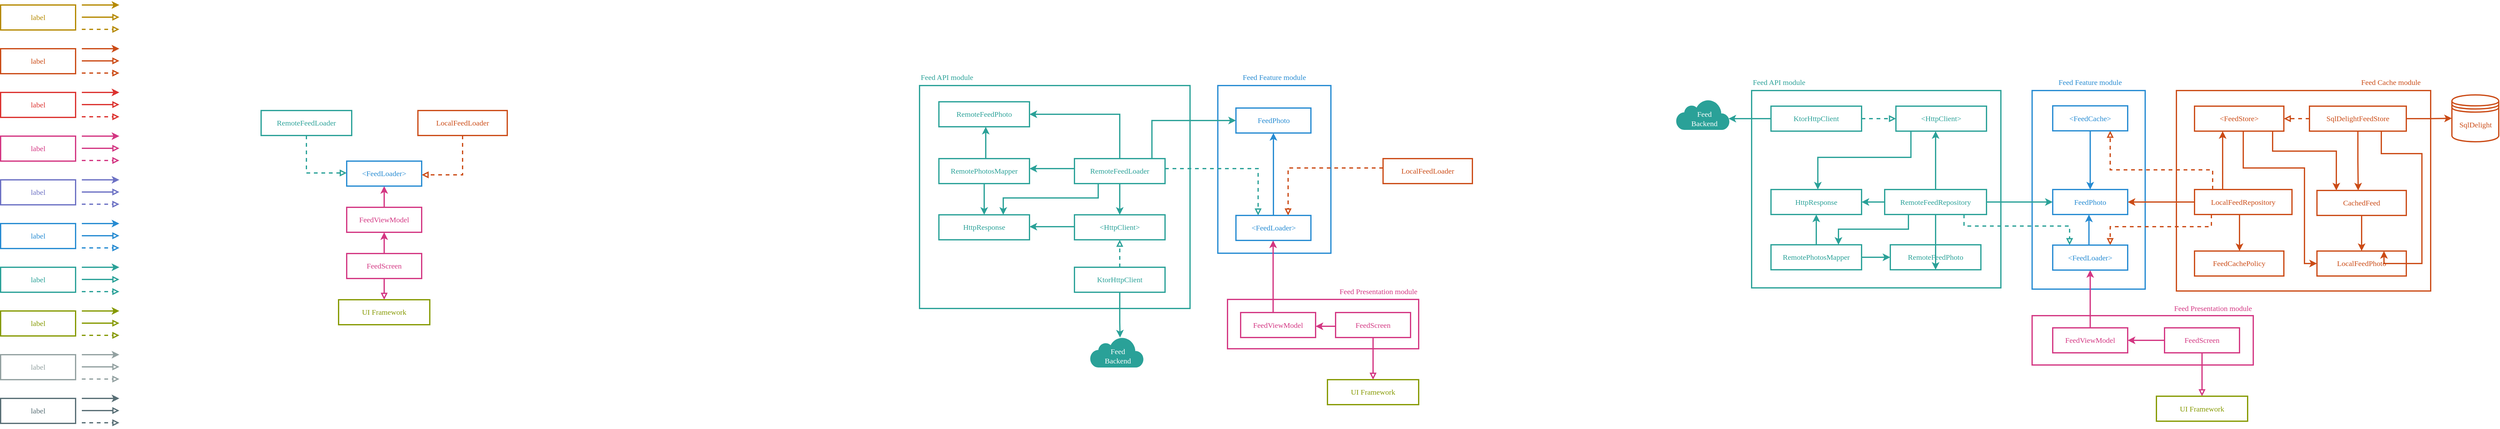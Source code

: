 <mxfile version="20.8.16" type="device"><diagram id="Rv1D7m6vkJvdvWUEDLqF" name="Page-1"><mxGraphModel dx="2074" dy="854" grid="0" gridSize="10" guides="1" tooltips="1" connect="1" arrows="1" fold="1" page="0" pageScale="1" pageWidth="850" pageHeight="1100" math="0" shadow="0"><root><mxCell id="0"/><mxCell id="1" parent="0"/><mxCell id="6rsbwmKm7KUXFHPVecbu-43" value="" style="rounded=0;whiteSpace=wrap;html=1;fillColor=none;strokeColor=#cb4b16;strokeWidth=2;" parent="1" vertex="1"><mxGeometry x="3363" y="227" width="407" height="321" as="geometry"/></mxCell><mxCell id="vLLZ5Vx6W8QOJF25Un3p-17" value="" style="rounded=0;whiteSpace=wrap;html=1;fillColor=none;strokeColor=#d33682;strokeWidth=2;" parent="1" vertex="1"><mxGeometry x="1844" y="561.5" width="306" height="79" as="geometry"/></mxCell><mxCell id="vLLZ5Vx6W8QOJF25Un3p-15" value="" style="rounded=0;whiteSpace=wrap;html=1;fillColor=none;strokeColor=#2aa198;strokeWidth=2;" parent="1" vertex="1"><mxGeometry x="1351" y="219" width="433" height="357" as="geometry"/></mxCell><mxCell id="vLLZ5Vx6W8QOJF25Un3p-16" value="" style="rounded=0;whiteSpace=wrap;html=1;fillColor=none;strokeColor=#268bd2;strokeWidth=2;" parent="1" vertex="1"><mxGeometry x="1828.5" y="219" width="181" height="268.5" as="geometry"/></mxCell><mxCell id="4f108zA_HD8POQkP6oOT-2" value="&lt;font color=&quot;#dc322f&quot; data-font-src=&quot;https://fonts.googleapis.com/css?family=Fira+Code&quot; face=&quot;Fira Code&quot;&gt;label&lt;/font&gt;" style="rounded=0;whiteSpace=wrap;html=1;fillColor=none;strokeColor=#dc322f;strokeWidth=2;" parent="1" vertex="1"><mxGeometry x="-120" y="230" width="120" height="40" as="geometry"/></mxCell><mxCell id="4f108zA_HD8POQkP6oOT-5" style="edgeStyle=orthogonalEdgeStyle;rounded=0;orthogonalLoop=1;jettySize=auto;html=1;exitX=0.5;exitY=1;exitDx=0;exitDy=0;fontColor=#FF3333;strokeWidth=2;strokeColor=#dc322f;" parent="1" edge="1"><mxGeometry relative="1" as="geometry"><mxPoint x="10" y="230" as="sourcePoint"/><mxPoint x="70" y="230" as="targetPoint"/></mxGeometry></mxCell><mxCell id="4f108zA_HD8POQkP6oOT-6" style="edgeStyle=orthogonalEdgeStyle;rounded=0;orthogonalLoop=1;jettySize=auto;html=1;exitX=0.5;exitY=1;exitDx=0;exitDy=0;fontColor=#FF3333;strokeWidth=2;strokeColor=#dc322f;endArrow=block;endFill=0;" parent="1" edge="1"><mxGeometry relative="1" as="geometry"><mxPoint x="10" y="249.5" as="sourcePoint"/><mxPoint x="70" y="249.5" as="targetPoint"/></mxGeometry></mxCell><mxCell id="4f108zA_HD8POQkP6oOT-7" style="edgeStyle=orthogonalEdgeStyle;rounded=0;orthogonalLoop=1;jettySize=auto;html=1;exitX=0.5;exitY=1;exitDx=0;exitDy=0;fontColor=#FF3333;strokeWidth=2;strokeColor=#dc322f;endArrow=block;endFill=0;dashed=1;" parent="1" edge="1"><mxGeometry relative="1" as="geometry"><mxPoint x="10" y="269" as="sourcePoint"/><mxPoint x="70" y="269" as="targetPoint"/></mxGeometry></mxCell><mxCell id="4f108zA_HD8POQkP6oOT-8" value="&lt;font color=&quot;#b58900&quot; data-font-src=&quot;https://fonts.googleapis.com/css?family=Fira+Code&quot; face=&quot;Fira Code&quot;&gt;label&lt;/font&gt;" style="rounded=0;whiteSpace=wrap;html=1;fillColor=none;strokeColor=#b58900;strokeWidth=2;" parent="1" vertex="1"><mxGeometry x="-120" y="90" width="120" height="40" as="geometry"/></mxCell><mxCell id="4f108zA_HD8POQkP6oOT-9" style="edgeStyle=orthogonalEdgeStyle;rounded=0;orthogonalLoop=1;jettySize=auto;html=1;exitX=0.5;exitY=1;exitDx=0;exitDy=0;fontColor=#FF3333;strokeWidth=2;strokeColor=#b58900;" parent="1" edge="1"><mxGeometry relative="1" as="geometry"><mxPoint x="10" y="90" as="sourcePoint"/><mxPoint x="70" y="90" as="targetPoint"/></mxGeometry></mxCell><mxCell id="4f108zA_HD8POQkP6oOT-10" style="edgeStyle=orthogonalEdgeStyle;rounded=0;orthogonalLoop=1;jettySize=auto;html=1;exitX=0.5;exitY=1;exitDx=0;exitDy=0;fontColor=#FF3333;strokeWidth=2;strokeColor=#b58900;endArrow=block;endFill=0;" parent="1" edge="1"><mxGeometry relative="1" as="geometry"><mxPoint x="10" y="109.5" as="sourcePoint"/><mxPoint x="70" y="109.5" as="targetPoint"/></mxGeometry></mxCell><mxCell id="4f108zA_HD8POQkP6oOT-11" style="edgeStyle=orthogonalEdgeStyle;rounded=0;orthogonalLoop=1;jettySize=auto;html=1;exitX=0.5;exitY=1;exitDx=0;exitDy=0;fontColor=#FF3333;strokeWidth=2;strokeColor=#b58900;endArrow=block;endFill=0;dashed=1;" parent="1" edge="1"><mxGeometry relative="1" as="geometry"><mxPoint x="10" y="129" as="sourcePoint"/><mxPoint x="70" y="129" as="targetPoint"/></mxGeometry></mxCell><mxCell id="4f108zA_HD8POQkP6oOT-12" value="&lt;font color=&quot;#859900&quot; data-font-src=&quot;https://fonts.googleapis.com/css?family=Fira+Code&quot; face=&quot;Fira Code&quot;&gt;label&lt;/font&gt;" style="rounded=0;whiteSpace=wrap;html=1;fillColor=none;strokeColor=#859900;strokeWidth=2;" parent="1" vertex="1"><mxGeometry x="-120" y="580" width="120" height="40" as="geometry"/></mxCell><mxCell id="4f108zA_HD8POQkP6oOT-13" style="edgeStyle=orthogonalEdgeStyle;rounded=0;orthogonalLoop=1;jettySize=auto;html=1;exitX=0.5;exitY=1;exitDx=0;exitDy=0;fontColor=#FF3333;strokeWidth=2;strokeColor=#859900;" parent="1" edge="1"><mxGeometry relative="1" as="geometry"><mxPoint x="10" y="580" as="sourcePoint"/><mxPoint x="70" y="580" as="targetPoint"/></mxGeometry></mxCell><mxCell id="4f108zA_HD8POQkP6oOT-14" style="edgeStyle=orthogonalEdgeStyle;rounded=0;orthogonalLoop=1;jettySize=auto;html=1;exitX=0.5;exitY=1;exitDx=0;exitDy=0;fontColor=#FF3333;strokeWidth=2;strokeColor=#859900;endArrow=block;endFill=0;" parent="1" edge="1"><mxGeometry relative="1" as="geometry"><mxPoint x="10" y="599.5" as="sourcePoint"/><mxPoint x="70" y="599.5" as="targetPoint"/></mxGeometry></mxCell><mxCell id="4f108zA_HD8POQkP6oOT-15" style="edgeStyle=orthogonalEdgeStyle;rounded=0;orthogonalLoop=1;jettySize=auto;html=1;exitX=0.5;exitY=1;exitDx=0;exitDy=0;fontColor=#FF3333;strokeWidth=2;strokeColor=#859900;endArrow=block;endFill=0;dashed=1;" parent="1" edge="1"><mxGeometry relative="1" as="geometry"><mxPoint x="10" y="619" as="sourcePoint"/><mxPoint x="70" y="619" as="targetPoint"/></mxGeometry></mxCell><mxCell id="4f108zA_HD8POQkP6oOT-16" value="&lt;font color=&quot;#268bd2&quot; data-font-src=&quot;https://fonts.googleapis.com/css?family=Fira+Code&quot; face=&quot;Fira Code&quot;&gt;label&lt;/font&gt;" style="rounded=0;whiteSpace=wrap;html=1;fillColor=none;strokeColor=#268bd2;strokeWidth=2;" parent="1" vertex="1"><mxGeometry x="-120" y="440" width="120" height="40" as="geometry"/></mxCell><mxCell id="4f108zA_HD8POQkP6oOT-17" style="edgeStyle=orthogonalEdgeStyle;rounded=0;orthogonalLoop=1;jettySize=auto;html=1;exitX=0.5;exitY=1;exitDx=0;exitDy=0;fontColor=#FF3333;strokeWidth=2;strokeColor=#268bd2;" parent="1" edge="1"><mxGeometry relative="1" as="geometry"><mxPoint x="10" y="440" as="sourcePoint"/><mxPoint x="70" y="440" as="targetPoint"/></mxGeometry></mxCell><mxCell id="4f108zA_HD8POQkP6oOT-18" style="edgeStyle=orthogonalEdgeStyle;rounded=0;orthogonalLoop=1;jettySize=auto;html=1;exitX=0.5;exitY=1;exitDx=0;exitDy=0;fontColor=#FF3333;strokeWidth=2;strokeColor=#268bd2;endArrow=block;endFill=0;" parent="1" edge="1"><mxGeometry relative="1" as="geometry"><mxPoint x="10" y="459.5" as="sourcePoint"/><mxPoint x="70" y="459.5" as="targetPoint"/></mxGeometry></mxCell><mxCell id="4f108zA_HD8POQkP6oOT-19" style="edgeStyle=orthogonalEdgeStyle;rounded=0;orthogonalLoop=1;jettySize=auto;html=1;exitX=0.5;exitY=1;exitDx=0;exitDy=0;fontColor=#FF3333;strokeWidth=2;strokeColor=#268bd2;endArrow=block;endFill=0;dashed=1;" parent="1" edge="1"><mxGeometry relative="1" as="geometry"><mxPoint x="10" y="479" as="sourcePoint"/><mxPoint x="70" y="479" as="targetPoint"/></mxGeometry></mxCell><mxCell id="4f108zA_HD8POQkP6oOT-20" value="&lt;font color=&quot;#6c71c4&quot; data-font-src=&quot;https://fonts.googleapis.com/css?family=Fira+Code&quot; face=&quot;Fira Code&quot;&gt;label&lt;/font&gt;" style="rounded=0;whiteSpace=wrap;html=1;fillColor=none;strokeColor=#6c71c4;strokeWidth=2;" parent="1" vertex="1"><mxGeometry x="-120" y="370" width="120" height="40" as="geometry"/></mxCell><mxCell id="4f108zA_HD8POQkP6oOT-21" style="edgeStyle=orthogonalEdgeStyle;rounded=0;orthogonalLoop=1;jettySize=auto;html=1;exitX=0.5;exitY=1;exitDx=0;exitDy=0;fontColor=#FF3333;strokeWidth=2;strokeColor=#6c71c4;" parent="1" edge="1"><mxGeometry relative="1" as="geometry"><mxPoint x="10" y="370" as="sourcePoint"/><mxPoint x="70" y="370" as="targetPoint"/></mxGeometry></mxCell><mxCell id="4f108zA_HD8POQkP6oOT-22" style="edgeStyle=orthogonalEdgeStyle;rounded=0;orthogonalLoop=1;jettySize=auto;html=1;exitX=0.5;exitY=1;exitDx=0;exitDy=0;fontColor=#FF3333;strokeWidth=2;strokeColor=#6c71c4;endArrow=block;endFill=0;" parent="1" edge="1"><mxGeometry relative="1" as="geometry"><mxPoint x="10" y="389.5" as="sourcePoint"/><mxPoint x="70" y="389.5" as="targetPoint"/></mxGeometry></mxCell><mxCell id="4f108zA_HD8POQkP6oOT-23" style="edgeStyle=orthogonalEdgeStyle;rounded=0;orthogonalLoop=1;jettySize=auto;html=1;exitX=0.5;exitY=1;exitDx=0;exitDy=0;fontColor=#FF3333;strokeWidth=2;strokeColor=#6c71c4;endArrow=block;endFill=0;dashed=1;" parent="1" edge="1"><mxGeometry relative="1" as="geometry"><mxPoint x="10" y="409" as="sourcePoint"/><mxPoint x="70" y="409" as="targetPoint"/></mxGeometry></mxCell><mxCell id="4f108zA_HD8POQkP6oOT-24" value="&lt;font color=&quot;#d33682&quot; data-font-src=&quot;https://fonts.googleapis.com/css?family=Fira+Code&quot; face=&quot;Fira Code&quot;&gt;label&lt;/font&gt;" style="rounded=0;whiteSpace=wrap;html=1;fillColor=none;strokeColor=#d33682;strokeWidth=2;" parent="1" vertex="1"><mxGeometry x="-120" y="300" width="120" height="40" as="geometry"/></mxCell><mxCell id="4f108zA_HD8POQkP6oOT-25" style="edgeStyle=orthogonalEdgeStyle;rounded=0;orthogonalLoop=1;jettySize=auto;html=1;exitX=0.5;exitY=1;exitDx=0;exitDy=0;fontColor=#FF3333;strokeWidth=2;strokeColor=#d33682;" parent="1" edge="1"><mxGeometry relative="1" as="geometry"><mxPoint x="10" y="300" as="sourcePoint"/><mxPoint x="70" y="300" as="targetPoint"/></mxGeometry></mxCell><mxCell id="4f108zA_HD8POQkP6oOT-26" style="edgeStyle=orthogonalEdgeStyle;rounded=0;orthogonalLoop=1;jettySize=auto;html=1;exitX=0.5;exitY=1;exitDx=0;exitDy=0;fontColor=#FF3333;strokeWidth=2;strokeColor=#d33682;endArrow=block;endFill=0;" parent="1" edge="1"><mxGeometry relative="1" as="geometry"><mxPoint x="10" y="319.5" as="sourcePoint"/><mxPoint x="70" y="319.5" as="targetPoint"/></mxGeometry></mxCell><mxCell id="4f108zA_HD8POQkP6oOT-27" style="edgeStyle=orthogonalEdgeStyle;rounded=0;orthogonalLoop=1;jettySize=auto;html=1;exitX=0.5;exitY=1;exitDx=0;exitDy=0;fontColor=#FF3333;strokeWidth=2;strokeColor=#d33682;endArrow=block;endFill=0;dashed=1;" parent="1" edge="1"><mxGeometry relative="1" as="geometry"><mxPoint x="10" y="339" as="sourcePoint"/><mxPoint x="70" y="339" as="targetPoint"/></mxGeometry></mxCell><mxCell id="4f108zA_HD8POQkP6oOT-62" value="&lt;font color=&quot;#cb4b16&quot; data-font-src=&quot;https://fonts.googleapis.com/css?family=Fira+Code&quot; face=&quot;Fira Code&quot;&gt;label&lt;/font&gt;" style="rounded=0;whiteSpace=wrap;html=1;fillColor=none;strokeColor=#cb4b16;strokeWidth=2;" parent="1" vertex="1"><mxGeometry x="-120" y="160" width="120" height="40" as="geometry"/></mxCell><mxCell id="4f108zA_HD8POQkP6oOT-63" style="edgeStyle=orthogonalEdgeStyle;rounded=0;orthogonalLoop=1;jettySize=auto;html=1;exitX=0.5;exitY=1;exitDx=0;exitDy=0;fontColor=#FF3333;strokeWidth=2;strokeColor=#cb4b16;" parent="1" edge="1"><mxGeometry relative="1" as="geometry"><mxPoint x="10" y="160" as="sourcePoint"/><mxPoint x="70" y="160" as="targetPoint"/></mxGeometry></mxCell><mxCell id="4f108zA_HD8POQkP6oOT-64" style="edgeStyle=orthogonalEdgeStyle;rounded=0;orthogonalLoop=1;jettySize=auto;html=1;exitX=0.5;exitY=1;exitDx=0;exitDy=0;fontColor=#FF3333;strokeWidth=2;strokeColor=#cb4b16;endArrow=block;endFill=0;" parent="1" edge="1"><mxGeometry relative="1" as="geometry"><mxPoint x="10" y="179.5" as="sourcePoint"/><mxPoint x="70" y="179.5" as="targetPoint"/></mxGeometry></mxCell><mxCell id="4f108zA_HD8POQkP6oOT-65" style="edgeStyle=orthogonalEdgeStyle;rounded=0;orthogonalLoop=1;jettySize=auto;html=1;exitX=0.5;exitY=1;exitDx=0;exitDy=0;fontColor=#FF3333;strokeWidth=2;strokeColor=#cb4b16;endArrow=block;endFill=0;dashed=1;" parent="1" edge="1"><mxGeometry relative="1" as="geometry"><mxPoint x="10" y="199" as="sourcePoint"/><mxPoint x="70" y="199" as="targetPoint"/></mxGeometry></mxCell><mxCell id="4f108zA_HD8POQkP6oOT-66" value="&lt;font color=&quot;#2aa198&quot; data-font-src=&quot;https://fonts.googleapis.com/css?family=Fira+Code&quot; face=&quot;Fira Code&quot;&gt;label&lt;/font&gt;" style="rounded=0;whiteSpace=wrap;html=1;fillColor=none;strokeColor=#2aa198;strokeWidth=2;" parent="1" vertex="1"><mxGeometry x="-120" y="510" width="120" height="40" as="geometry"/></mxCell><mxCell id="4f108zA_HD8POQkP6oOT-67" style="edgeStyle=orthogonalEdgeStyle;rounded=0;orthogonalLoop=1;jettySize=auto;html=1;exitX=0.5;exitY=1;exitDx=0;exitDy=0;fontColor=#FF3333;strokeWidth=2;strokeColor=#2aa198;" parent="1" edge="1"><mxGeometry relative="1" as="geometry"><mxPoint x="10" y="510" as="sourcePoint"/><mxPoint x="70" y="510" as="targetPoint"/></mxGeometry></mxCell><mxCell id="4f108zA_HD8POQkP6oOT-68" style="edgeStyle=orthogonalEdgeStyle;rounded=0;orthogonalLoop=1;jettySize=auto;html=1;exitX=0.5;exitY=1;exitDx=0;exitDy=0;fontColor=#FF3333;strokeWidth=2;strokeColor=#2aa198;endArrow=block;endFill=0;" parent="1" edge="1"><mxGeometry relative="1" as="geometry"><mxPoint x="10" y="529.5" as="sourcePoint"/><mxPoint x="70" y="529.5" as="targetPoint"/></mxGeometry></mxCell><mxCell id="4f108zA_HD8POQkP6oOT-69" style="edgeStyle=orthogonalEdgeStyle;rounded=0;orthogonalLoop=1;jettySize=auto;html=1;exitX=0.5;exitY=1;exitDx=0;exitDy=0;fontColor=#FF3333;strokeWidth=2;strokeColor=#2aa198;endArrow=block;endFill=0;dashed=1;" parent="1" edge="1"><mxGeometry relative="1" as="geometry"><mxPoint x="10" y="549" as="sourcePoint"/><mxPoint x="70" y="549" as="targetPoint"/></mxGeometry></mxCell><mxCell id="c-4KLB5aIKHSIyBT_2X--14" value="&lt;font data-font-src=&quot;https://fonts.googleapis.com/css?family=Fira+Code&quot; face=&quot;Fira Code&quot;&gt;label&lt;/font&gt;" style="rounded=0;whiteSpace=wrap;html=1;fillColor=none;strokeColor=#586E75;strokeWidth=2;fontColor=#586e75;" parent="1" vertex="1"><mxGeometry x="-120" y="720" width="120" height="40" as="geometry"/></mxCell><mxCell id="c-4KLB5aIKHSIyBT_2X--15" style="edgeStyle=orthogonalEdgeStyle;rounded=0;orthogonalLoop=1;jettySize=auto;html=1;exitX=0.5;exitY=1;exitDx=0;exitDy=0;fontColor=#586e75;strokeWidth=2;strokeColor=#586E75;" parent="1" edge="1"><mxGeometry relative="1" as="geometry"><mxPoint x="10" y="720" as="sourcePoint"/><mxPoint x="70" y="720" as="targetPoint"/></mxGeometry></mxCell><mxCell id="c-4KLB5aIKHSIyBT_2X--16" style="edgeStyle=orthogonalEdgeStyle;rounded=0;orthogonalLoop=1;jettySize=auto;html=1;exitX=0.5;exitY=1;exitDx=0;exitDy=0;fontColor=#586e75;strokeWidth=2;strokeColor=#586E75;endArrow=block;endFill=0;" parent="1" edge="1"><mxGeometry relative="1" as="geometry"><mxPoint x="10" y="739.5" as="sourcePoint"/><mxPoint x="70" y="739.5" as="targetPoint"/></mxGeometry></mxCell><mxCell id="c-4KLB5aIKHSIyBT_2X--17" style="edgeStyle=orthogonalEdgeStyle;rounded=0;orthogonalLoop=1;jettySize=auto;html=1;exitX=0.5;exitY=1;exitDx=0;exitDy=0;fontColor=#586e75;strokeWidth=2;strokeColor=#586E75;endArrow=block;endFill=0;dashed=1;" parent="1" edge="1"><mxGeometry relative="1" as="geometry"><mxPoint x="10" y="759" as="sourcePoint"/><mxPoint x="70" y="759" as="targetPoint"/></mxGeometry></mxCell><mxCell id="c-4KLB5aIKHSIyBT_2X--18" value="&lt;font data-font-src=&quot;https://fonts.googleapis.com/css?family=Fira+Code&quot; face=&quot;Fira Code&quot;&gt;label&lt;/font&gt;" style="rounded=0;whiteSpace=wrap;html=1;fillColor=none;strokeColor=#93a1a1;strokeWidth=2;fontColor=#93A1A1;" parent="1" vertex="1"><mxGeometry x="-120" y="650" width="120" height="40" as="geometry"/></mxCell><mxCell id="c-4KLB5aIKHSIyBT_2X--19" style="edgeStyle=orthogonalEdgeStyle;rounded=0;orthogonalLoop=1;jettySize=auto;html=1;exitX=0.5;exitY=1;exitDx=0;exitDy=0;fontColor=#93A1A1;strokeWidth=2;strokeColor=#93a1a1;" parent="1" edge="1"><mxGeometry relative="1" as="geometry"><mxPoint x="10" y="650" as="sourcePoint"/><mxPoint x="70" y="650" as="targetPoint"/></mxGeometry></mxCell><mxCell id="c-4KLB5aIKHSIyBT_2X--20" style="edgeStyle=orthogonalEdgeStyle;rounded=0;orthogonalLoop=1;jettySize=auto;html=1;exitX=0.5;exitY=1;exitDx=0;exitDy=0;fontColor=#93A1A1;strokeWidth=2;strokeColor=#93a1a1;endArrow=block;endFill=0;" parent="1" edge="1"><mxGeometry relative="1" as="geometry"><mxPoint x="10" y="669.5" as="sourcePoint"/><mxPoint x="70" y="669.5" as="targetPoint"/></mxGeometry></mxCell><mxCell id="c-4KLB5aIKHSIyBT_2X--21" style="edgeStyle=orthogonalEdgeStyle;rounded=0;orthogonalLoop=1;jettySize=auto;html=1;exitX=0.5;exitY=1;exitDx=0;exitDy=0;fontColor=#93A1A1;strokeWidth=2;strokeColor=#93a1a1;endArrow=block;endFill=0;dashed=1;" parent="1" edge="1"><mxGeometry relative="1" as="geometry"><mxPoint x="10" y="689" as="sourcePoint"/><mxPoint x="70" y="689" as="targetPoint"/></mxGeometry></mxCell><mxCell id="LxrK9S753LTYcnnckdN5-8" style="edgeStyle=orthogonalEdgeStyle;rounded=0;orthogonalLoop=1;jettySize=auto;html=1;endArrow=block;strokeColor=#2aa198;fontColor=#FF3333;strokeWidth=2;endFill=0;dashed=1;" parent="1" source="LxrK9S753LTYcnnckdN5-2" target="LxrK9S753LTYcnnckdN5-16" edge="1"><mxGeometry relative="1" as="geometry"><mxPoint x="434" y="359" as="targetPoint"/><Array as="points"><mxPoint x="370" y="359"/></Array></mxGeometry></mxCell><mxCell id="LxrK9S753LTYcnnckdN5-2" value="&lt;font color=&quot;#2aa198&quot; data-font-src=&quot;https://fonts.googleapis.com/css?family=Fira+Code&quot; face=&quot;Fira Code&quot;&gt;RemoteFeedLoader&lt;/font&gt;" style="rounded=0;whiteSpace=wrap;html=1;fillColor=none;strokeColor=#2aa198;strokeWidth=2;" parent="1" vertex="1"><mxGeometry x="297" y="259" width="145" height="40" as="geometry"/></mxCell><mxCell id="LxrK9S753LTYcnnckdN5-7" style="edgeStyle=orthogonalEdgeStyle;rounded=0;orthogonalLoop=1;jettySize=auto;html=1;endArrow=block;strokeColor=#cb4b16;fontColor=#FF3333;strokeWidth=2;endFill=0;dashed=1;" parent="1" source="LxrK9S753LTYcnnckdN5-3" target="LxrK9S753LTYcnnckdN5-16" edge="1"><mxGeometry relative="1" as="geometry"><mxPoint x="554" y="362" as="targetPoint"/><Array as="points"><mxPoint x="620" y="362"/></Array></mxGeometry></mxCell><mxCell id="LxrK9S753LTYcnnckdN5-3" value="&lt;font color=&quot;#cb4b16&quot; data-font-src=&quot;https://fonts.googleapis.com/css?family=Fira+Code&quot; face=&quot;Fira Code&quot;&gt;LocalFeedLoader&lt;/font&gt;" style="rounded=0;whiteSpace=wrap;html=1;fillColor=none;strokeColor=#cb4b16;strokeWidth=2;" parent="1" vertex="1"><mxGeometry x="548" y="259" width="143" height="40" as="geometry"/></mxCell><mxCell id="LxrK9S753LTYcnnckdN5-13" style="edgeStyle=orthogonalEdgeStyle;rounded=0;orthogonalLoop=1;jettySize=auto;html=1;strokeColor=#d33682;fontColor=#FF3333;strokeWidth=2;" parent="1" source="LxrK9S753LTYcnnckdN5-4" target="LxrK9S753LTYcnnckdN5-16" edge="1"><mxGeometry relative="1" as="geometry"><mxPoint x="494.0" y="382" as="targetPoint"/></mxGeometry></mxCell><mxCell id="LxrK9S753LTYcnnckdN5-4" value="&lt;font color=&quot;#d33682&quot; data-font-src=&quot;https://fonts.googleapis.com/css?family=Fira+Code&quot; face=&quot;Fira Code&quot;&gt;FeedViewModel&lt;/font&gt;" style="rounded=0;whiteSpace=wrap;html=1;fillColor=none;strokeColor=#d33682;strokeWidth=2;" parent="1" vertex="1"><mxGeometry x="434" y="414" width="120" height="40" as="geometry"/></mxCell><mxCell id="LxrK9S753LTYcnnckdN5-14" style="edgeStyle=orthogonalEdgeStyle;rounded=0;orthogonalLoop=1;jettySize=auto;html=1;strokeColor=#d33682;fontColor=#FF3333;strokeWidth=2;" parent="1" source="LxrK9S753LTYcnnckdN5-5" target="LxrK9S753LTYcnnckdN5-4" edge="1"><mxGeometry relative="1" as="geometry"/></mxCell><mxCell id="LxrK9S753LTYcnnckdN5-15" style="edgeStyle=orthogonalEdgeStyle;rounded=0;orthogonalLoop=1;jettySize=auto;html=1;endArrow=block;strokeColor=#d33682;fontColor=#FF3333;strokeWidth=2;endFill=0;" parent="1" source="LxrK9S753LTYcnnckdN5-5" target="LxrK9S753LTYcnnckdN5-6" edge="1"><mxGeometry relative="1" as="geometry"/></mxCell><mxCell id="LxrK9S753LTYcnnckdN5-5" value="&lt;font color=&quot;#d33682&quot; data-font-src=&quot;https://fonts.googleapis.com/css?family=Fira+Code&quot; face=&quot;Fira Code&quot;&gt;FeedScreen&lt;/font&gt;" style="rounded=0;whiteSpace=wrap;html=1;fillColor=none;strokeColor=#d33682;strokeWidth=2;" parent="1" vertex="1"><mxGeometry x="434" y="488" width="120" height="40" as="geometry"/></mxCell><mxCell id="LxrK9S753LTYcnnckdN5-6" value="&lt;font color=&quot;#859900&quot; data-font-src=&quot;https://fonts.googleapis.com/css?family=Fira+Code&quot; face=&quot;Fira Code&quot;&gt;UI Framework&lt;/font&gt;" style="rounded=0;whiteSpace=wrap;html=1;fillColor=none;strokeColor=#859900;strokeWidth=2;" parent="1" vertex="1"><mxGeometry x="421" y="562" width="146" height="40" as="geometry"/></mxCell><mxCell id="LxrK9S753LTYcnnckdN5-16" value="&lt;font color=&quot;#268bd2&quot; data-font-src=&quot;https://fonts.googleapis.com/css?family=Fira+Code&quot; face=&quot;Fira Code&quot;&gt;&amp;lt;FeedLoader&amp;gt;&lt;/font&gt;" style="rounded=0;whiteSpace=wrap;html=1;fillColor=none;strokeColor=#268bd2;strokeWidth=2;" parent="1" vertex="1"><mxGeometry x="434" y="340" width="120" height="40" as="geometry"/></mxCell><mxCell id="LxrK9S753LTYcnnckdN5-19" style="edgeStyle=orthogonalEdgeStyle;rounded=0;orthogonalLoop=1;jettySize=auto;html=1;endArrow=block;strokeColor=#2aa198;fontColor=#FF3333;strokeWidth=2;endFill=0;dashed=1;" parent="1" source="LxrK9S753LTYcnnckdN5-21" target="LxrK9S753LTYcnnckdN5-30" edge="1"><mxGeometry relative="1" as="geometry"><mxPoint x="1771" y="476" as="targetPoint"/><Array as="points"><mxPoint x="1893" y="352"/></Array></mxGeometry></mxCell><mxCell id="LxrK9S753LTYcnnckdN5-20" style="edgeStyle=orthogonalEdgeStyle;rounded=0;orthogonalLoop=1;jettySize=auto;html=1;strokeColor=#2aa198;fontColor=#FF3333;strokeWidth=2;" parent="1" source="LxrK9S753LTYcnnckdN5-21" target="LxrK9S753LTYcnnckdN5-31" edge="1"><mxGeometry relative="1" as="geometry"><Array as="points"><mxPoint x="1666" y="435"/><mxPoint x="1666" y="435"/></Array></mxGeometry></mxCell><mxCell id="vLLZ5Vx6W8QOJF25Un3p-6" style="edgeStyle=orthogonalEdgeStyle;rounded=0;orthogonalLoop=1;jettySize=auto;html=1;strokeColor=#2aa198;fontColor=#FF3333;strokeWidth=2;" parent="1" source="LxrK9S753LTYcnnckdN5-21" target="vLLZ5Vx6W8QOJF25Un3p-3" edge="1"><mxGeometry relative="1" as="geometry"><Array as="points"><mxPoint x="1542" y="352"/><mxPoint x="1542" y="352"/></Array></mxGeometry></mxCell><mxCell id="vLLZ5Vx6W8QOJF25Un3p-9" style="edgeStyle=orthogonalEdgeStyle;rounded=0;orthogonalLoop=1;jettySize=auto;html=1;strokeColor=#2aa198;fontColor=#FF3333;strokeWidth=2;" parent="1" source="LxrK9S753LTYcnnckdN5-21" target="vLLZ5Vx6W8QOJF25Un3p-4" edge="1"><mxGeometry relative="1" as="geometry"><Array as="points"><mxPoint x="1637" y="399"/><mxPoint x="1485" y="399"/></Array></mxGeometry></mxCell><mxCell id="vLLZ5Vx6W8QOJF25Un3p-12" style="edgeStyle=orthogonalEdgeStyle;rounded=0;orthogonalLoop=1;jettySize=auto;html=1;strokeColor=#2aa198;fontColor=#FF3333;strokeWidth=2;" parent="1" source="LxrK9S753LTYcnnckdN5-21" target="vLLZ5Vx6W8QOJF25Un3p-5" edge="1"><mxGeometry relative="1" as="geometry"><Array as="points"><mxPoint x="1723" y="275"/></Array></mxGeometry></mxCell><mxCell id="vLLZ5Vx6W8QOJF25Un3p-14" style="edgeStyle=orthogonalEdgeStyle;rounded=0;orthogonalLoop=1;jettySize=auto;html=1;strokeColor=#2aa198;fontColor=#FF3333;strokeWidth=2;" parent="1" source="LxrK9S753LTYcnnckdN5-21" target="vLLZ5Vx6W8QOJF25Un3p-2" edge="1"><mxGeometry relative="1" as="geometry"><Array as="points"><mxPoint x="1672" y="265"/></Array></mxGeometry></mxCell><mxCell id="LxrK9S753LTYcnnckdN5-21" value="&lt;font color=&quot;#2aa198&quot; data-font-src=&quot;https://fonts.googleapis.com/css?family=Fira+Code&quot; face=&quot;Fira Code&quot;&gt;RemoteFeedLoader&lt;/font&gt;" style="rounded=0;whiteSpace=wrap;html=1;fillColor=none;strokeColor=#2aa198;strokeWidth=2;" parent="1" vertex="1"><mxGeometry x="1599" y="336" width="145" height="40" as="geometry"/></mxCell><mxCell id="LxrK9S753LTYcnnckdN5-22" style="edgeStyle=orthogonalEdgeStyle;rounded=0;orthogonalLoop=1;jettySize=auto;html=1;endArrow=block;strokeColor=#cb4b16;fontColor=#FF3333;strokeWidth=2;endFill=0;dashed=1;" parent="1" source="LxrK9S753LTYcnnckdN5-23" target="LxrK9S753LTYcnnckdN5-30" edge="1"><mxGeometry relative="1" as="geometry"><mxPoint x="1977" y="472" as="targetPoint"/><Array as="points"><mxPoint x="1941" y="351"/></Array></mxGeometry></mxCell><mxCell id="LxrK9S753LTYcnnckdN5-23" value="&lt;font color=&quot;#cb4b16&quot; data-font-src=&quot;https://fonts.googleapis.com/css?family=Fira+Code&quot; face=&quot;Fira Code&quot;&gt;LocalFeedLoader&lt;/font&gt;" style="rounded=0;whiteSpace=wrap;html=1;fillColor=none;strokeColor=#cb4b16;strokeWidth=2;" parent="1" vertex="1"><mxGeometry x="2093" y="336" width="143" height="40" as="geometry"/></mxCell><mxCell id="LxrK9S753LTYcnnckdN5-24" style="edgeStyle=orthogonalEdgeStyle;rounded=0;orthogonalLoop=1;jettySize=auto;html=1;strokeColor=#d33682;fontColor=#FF3333;strokeWidth=2;" parent="1" source="LxrK9S753LTYcnnckdN5-25" target="LxrK9S753LTYcnnckdN5-30" edge="1"><mxGeometry relative="1" as="geometry"><mxPoint x="1917.0" y="492" as="targetPoint"/><Array as="points"><mxPoint x="1917" y="537"/><mxPoint x="1917" y="537"/></Array></mxGeometry></mxCell><mxCell id="LxrK9S753LTYcnnckdN5-25" value="&lt;font color=&quot;#d33682&quot; data-font-src=&quot;https://fonts.googleapis.com/css?family=Fira+Code&quot; face=&quot;Fira Code&quot;&gt;FeedViewModel&lt;/font&gt;" style="rounded=0;whiteSpace=wrap;html=1;fillColor=none;strokeColor=#d33682;strokeWidth=2;" parent="1" vertex="1"><mxGeometry x="1865" y="582.5" width="120" height="40" as="geometry"/></mxCell><mxCell id="LxrK9S753LTYcnnckdN5-26" style="edgeStyle=orthogonalEdgeStyle;rounded=0;orthogonalLoop=1;jettySize=auto;html=1;strokeColor=#d33682;fontColor=#FF3333;strokeWidth=2;" parent="1" source="LxrK9S753LTYcnnckdN5-28" target="LxrK9S753LTYcnnckdN5-25" edge="1"><mxGeometry relative="1" as="geometry"><Array as="points"><mxPoint x="2001" y="604.5"/><mxPoint x="2001" y="604.5"/></Array></mxGeometry></mxCell><mxCell id="LxrK9S753LTYcnnckdN5-27" style="edgeStyle=orthogonalEdgeStyle;rounded=0;orthogonalLoop=1;jettySize=auto;html=1;endArrow=block;strokeColor=#d33682;fontColor=#FF3333;strokeWidth=2;endFill=0;" parent="1" source="LxrK9S753LTYcnnckdN5-28" target="LxrK9S753LTYcnnckdN5-29" edge="1"><mxGeometry relative="1" as="geometry"/></mxCell><mxCell id="LxrK9S753LTYcnnckdN5-28" value="&lt;font color=&quot;#d33682&quot; data-font-src=&quot;https://fonts.googleapis.com/css?family=Fira+Code&quot; face=&quot;Fira Code&quot;&gt;FeedScreen&lt;/font&gt;" style="rounded=0;whiteSpace=wrap;html=1;fillColor=none;strokeColor=#d33682;strokeWidth=2;" parent="1" vertex="1"><mxGeometry x="2017" y="582.5" width="120" height="40" as="geometry"/></mxCell><mxCell id="LxrK9S753LTYcnnckdN5-29" value="&lt;font color=&quot;#859900&quot; data-font-src=&quot;https://fonts.googleapis.com/css?family=Fira+Code&quot; face=&quot;Fira Code&quot;&gt;UI Framework&lt;/font&gt;" style="rounded=0;whiteSpace=wrap;html=1;fillColor=none;strokeColor=#859900;strokeWidth=2;" parent="1" vertex="1"><mxGeometry x="2004" y="690" width="146" height="40" as="geometry"/></mxCell><mxCell id="vLLZ5Vx6W8QOJF25Un3p-11" style="edgeStyle=orthogonalEdgeStyle;rounded=0;orthogonalLoop=1;jettySize=auto;html=1;strokeColor=#268bd2;fontColor=#FF3333;strokeWidth=2;" parent="1" source="LxrK9S753LTYcnnckdN5-30" target="vLLZ5Vx6W8QOJF25Un3p-5" edge="1"><mxGeometry relative="1" as="geometry"/></mxCell><mxCell id="LxrK9S753LTYcnnckdN5-30" value="&lt;font color=&quot;#268bd2&quot; data-font-src=&quot;https://fonts.googleapis.com/css?family=Fira+Code&quot; face=&quot;Fira Code&quot;&gt;&amp;lt;FeedLoader&amp;gt;&lt;/font&gt;" style="rounded=0;whiteSpace=wrap;html=1;fillColor=none;strokeColor=#268bd2;strokeWidth=2;" parent="1" vertex="1"><mxGeometry x="1857.5" y="427" width="120" height="40" as="geometry"/></mxCell><mxCell id="vLLZ5Vx6W8QOJF25Un3p-10" style="edgeStyle=orthogonalEdgeStyle;rounded=0;orthogonalLoop=1;jettySize=auto;html=1;strokeColor=#2aa198;fontColor=#FF3333;strokeWidth=2;" parent="1" source="LxrK9S753LTYcnnckdN5-31" target="vLLZ5Vx6W8QOJF25Un3p-4" edge="1"><mxGeometry relative="1" as="geometry"><Array as="points"><mxPoint x="1578" y="445"/><mxPoint x="1578" y="445"/></Array></mxGeometry></mxCell><mxCell id="LxrK9S753LTYcnnckdN5-31" value="&lt;font color=&quot;#2aa198&quot; data-font-src=&quot;https://fonts.googleapis.com/css?family=Fira+Code&quot; face=&quot;Fira Code&quot;&gt;&amp;lt;HttpClient&amp;gt;&lt;/font&gt;" style="rounded=0;whiteSpace=wrap;html=1;fillColor=none;strokeColor=#2aa198;strokeWidth=2;" parent="1" vertex="1"><mxGeometry x="1599" y="426" width="145" height="40" as="geometry"/></mxCell><mxCell id="vLLZ5Vx6W8QOJF25Un3p-2" value="&lt;font color=&quot;#2aa198&quot; data-font-src=&quot;https://fonts.googleapis.com/css?family=Fira+Code&quot; face=&quot;Fira Code&quot;&gt;RemoteFeedPhoto&lt;/font&gt;" style="rounded=0;whiteSpace=wrap;html=1;fillColor=none;strokeColor=#2aa198;strokeWidth=2;" parent="1" vertex="1"><mxGeometry x="1382" y="245" width="145" height="40" as="geometry"/></mxCell><mxCell id="vLLZ5Vx6W8QOJF25Un3p-7" style="edgeStyle=orthogonalEdgeStyle;rounded=0;orthogonalLoop=1;jettySize=auto;html=1;strokeColor=#2aa198;fontColor=#FF3333;strokeWidth=2;" parent="1" source="vLLZ5Vx6W8QOJF25Un3p-3" target="vLLZ5Vx6W8QOJF25Un3p-2" edge="1"><mxGeometry relative="1" as="geometry"><Array as="points"><mxPoint x="1457" y="287"/><mxPoint x="1457" y="287"/></Array></mxGeometry></mxCell><mxCell id="vLLZ5Vx6W8QOJF25Un3p-8" style="edgeStyle=orthogonalEdgeStyle;rounded=0;orthogonalLoop=1;jettySize=auto;html=1;strokeColor=#2aa198;fontColor=#FF3333;strokeWidth=2;" parent="1" source="vLLZ5Vx6W8QOJF25Un3p-3" target="vLLZ5Vx6W8QOJF25Un3p-4" edge="1"><mxGeometry relative="1" as="geometry"/></mxCell><mxCell id="vLLZ5Vx6W8QOJF25Un3p-3" value="&lt;font color=&quot;#2aa198&quot; data-font-src=&quot;https://fonts.googleapis.com/css?family=Fira+Code&quot; face=&quot;Fira Code&quot;&gt;RemotePhotosMapper&lt;br&gt;&lt;/font&gt;" style="rounded=0;whiteSpace=wrap;html=1;fillColor=none;strokeColor=#2aa198;strokeWidth=2;" parent="1" vertex="1"><mxGeometry x="1382" y="336" width="145" height="40" as="geometry"/></mxCell><mxCell id="vLLZ5Vx6W8QOJF25Un3p-4" value="&lt;font color=&quot;#2aa198&quot; data-font-src=&quot;https://fonts.googleapis.com/css?family=Fira+Code&quot; face=&quot;Fira Code&quot;&gt;HttpResponse&lt;br&gt;&lt;/font&gt;" style="rounded=0;whiteSpace=wrap;html=1;fillColor=none;strokeColor=#2aa198;strokeWidth=2;" parent="1" vertex="1"><mxGeometry x="1382" y="426" width="145" height="40" as="geometry"/></mxCell><mxCell id="vLLZ5Vx6W8QOJF25Un3p-5" value="&lt;font color=&quot;#268bd2&quot; data-font-src=&quot;https://fonts.googleapis.com/css?family=Fira+Code&quot; face=&quot;Fira Code&quot;&gt;FeedPhoto&lt;/font&gt;" style="rounded=0;whiteSpace=wrap;html=1;fillColor=none;strokeColor=#268bd2;strokeWidth=2;" parent="1" vertex="1"><mxGeometry x="1857.5" y="255" width="120" height="40" as="geometry"/></mxCell><mxCell id="vLLZ5Vx6W8QOJF25Un3p-18" value="&lt;span style=&quot;color: rgb(42, 161, 152); font-family: &amp;quot;Fira Code&amp;quot;; font-size: 12px; font-style: normal; font-variant-ligatures: normal; font-variant-caps: normal; font-weight: 400; letter-spacing: normal; orphans: 2; text-align: center; text-indent: 0px; text-transform: none; widows: 2; word-spacing: 0px; -webkit-text-stroke-width: 0px; text-decoration-thickness: initial; text-decoration-style: initial; text-decoration-color: initial; float: none; display: inline !important;&quot;&gt;Feed API module&lt;/span&gt;" style="text;whiteSpace=wrap;html=1;" parent="1" vertex="1"><mxGeometry x="1351" y="192" width="214" height="25" as="geometry"/></mxCell><mxCell id="vLLZ5Vx6W8QOJF25Un3p-20" value="&lt;span style=&quot;font-family: &amp;quot;Fira Code&amp;quot;; font-size: 12px; font-style: normal; font-variant-ligatures: normal; font-variant-caps: normal; font-weight: 400; letter-spacing: normal; orphans: 2; text-indent: 0px; text-transform: none; widows: 2; word-spacing: 0px; -webkit-text-stroke-width: 0px; text-decoration-thickness: initial; text-decoration-style: initial; text-decoration-color: initial; float: none; display: inline !important;&quot;&gt;&lt;font style=&quot;&quot; color=&quot;#268bd2&quot;&gt;Feed Feature module&lt;/font&gt;&lt;/span&gt;" style="text;whiteSpace=wrap;html=1;align=center;" parent="1" vertex="1"><mxGeometry x="1817" y="192" width="204" height="25" as="geometry"/></mxCell><mxCell id="vLLZ5Vx6W8QOJF25Un3p-21" value="&lt;span style=&quot;font-family: &amp;quot;Fira Code&amp;quot;; font-size: 12px; font-style: normal; font-variant-ligatures: normal; font-variant-caps: normal; font-weight: 400; letter-spacing: normal; orphans: 2; text-indent: 0px; text-transform: none; widows: 2; word-spacing: 0px; -webkit-text-stroke-width: 0px; text-decoration-thickness: initial; text-decoration-style: initial; text-decoration-color: initial; float: none; display: inline !important;&quot;&gt;&lt;font style=&quot;&quot; color=&quot;#d33682&quot;&gt;Feed Presentation module&lt;/font&gt;&lt;/span&gt;" style="text;whiteSpace=wrap;html=1;align=right;" parent="1" vertex="1"><mxGeometry x="1946" y="535" width="204" height="25" as="geometry"/></mxCell><mxCell id="ybtAVPSQZ4GqxVT-75hy-2" style="edgeStyle=orthogonalEdgeStyle;rounded=0;orthogonalLoop=1;jettySize=auto;html=1;endArrow=block;strokeColor=#2aa198;fontColor=#FF3333;strokeWidth=2;endFill=0;dashed=1;" parent="1" source="ybtAVPSQZ4GqxVT-75hy-1" target="LxrK9S753LTYcnnckdN5-31" edge="1"><mxGeometry relative="1" as="geometry"/></mxCell><mxCell id="ybtAVPSQZ4GqxVT-75hy-5" style="edgeStyle=orthogonalEdgeStyle;rounded=0;orthogonalLoop=1;jettySize=auto;html=1;strokeColor=#2aa198;fontColor=#FF3333;strokeWidth=2;" parent="1" source="ybtAVPSQZ4GqxVT-75hy-1" target="ybtAVPSQZ4GqxVT-75hy-4" edge="1"><mxGeometry relative="1" as="geometry"><Array as="points"><mxPoint x="1672" y="598"/><mxPoint x="1672" y="598"/></Array></mxGeometry></mxCell><mxCell id="ybtAVPSQZ4GqxVT-75hy-1" value="&lt;font color=&quot;#2aa198&quot; data-font-src=&quot;https://fonts.googleapis.com/css?family=Fira+Code&quot; face=&quot;Fira Code&quot;&gt;KtorHttpClient&lt;br&gt;&lt;/font&gt;" style="rounded=0;whiteSpace=wrap;html=1;fillColor=none;strokeColor=#2aa198;strokeWidth=2;" parent="1" vertex="1"><mxGeometry x="1599" y="510" width="145" height="40" as="geometry"/></mxCell><mxCell id="ybtAVPSQZ4GqxVT-75hy-4" value="" style="html=1;verticalLabelPosition=bottom;align=center;labelBackgroundColor=#ffffff;verticalAlign=top;strokeWidth=2;strokeColor=#2aa198;shadow=0;dashed=0;shape=mxgraph.ios7.icons.cloud;fillColor=#2aa198;" parent="1" vertex="1"><mxGeometry x="1625" y="622.5" width="84" height="47" as="geometry"/></mxCell><mxCell id="ybtAVPSQZ4GqxVT-75hy-6" value="Feed&lt;br&gt;Backend" style="text;html=1;align=center;verticalAlign=middle;resizable=0;points=[];autosize=1;strokeColor=none;fillColor=none;fontFamily=Fira Code;fontColor=#FFFFFF;" parent="1" vertex="1"><mxGeometry x="1633.5" y="631.5" width="68" height="41" as="geometry"/></mxCell><mxCell id="6rsbwmKm7KUXFHPVecbu-1" value="" style="rounded=0;whiteSpace=wrap;html=1;fillColor=none;strokeColor=#d33682;strokeWidth=2;" parent="1" vertex="1"><mxGeometry x="3132" y="587.5" width="354" height="79" as="geometry"/></mxCell><mxCell id="6rsbwmKm7KUXFHPVecbu-2" value="" style="rounded=0;whiteSpace=wrap;html=1;fillColor=none;strokeColor=#2aa198;strokeWidth=2;" parent="1" vertex="1"><mxGeometry x="2683" y="227" width="399" height="316" as="geometry"/></mxCell><mxCell id="6rsbwmKm7KUXFHPVecbu-3" value="" style="rounded=0;whiteSpace=wrap;html=1;fillColor=none;strokeColor=#268bd2;strokeWidth=2;" parent="1" vertex="1"><mxGeometry x="3132" y="227" width="181" height="318" as="geometry"/></mxCell><mxCell id="6rsbwmKm7KUXFHPVecbu-4" style="edgeStyle=orthogonalEdgeStyle;rounded=0;orthogonalLoop=1;jettySize=auto;html=1;endArrow=block;strokeColor=#2aa198;fontColor=#FF3333;strokeWidth=2;endFill=0;dashed=1;" parent="1" source="6rsbwmKm7KUXFHPVecbu-10" target="6rsbwmKm7KUXFHPVecbu-20" edge="1"><mxGeometry relative="1" as="geometry"><mxPoint x="3069" y="484" as="targetPoint"/><Array as="points"><mxPoint x="3023" y="444"/><mxPoint x="3192" y="444"/></Array></mxGeometry></mxCell><mxCell id="6rsbwmKm7KUXFHPVecbu-5" style="edgeStyle=orthogonalEdgeStyle;rounded=0;orthogonalLoop=1;jettySize=auto;html=1;strokeColor=#2aa198;fontColor=#FF3333;strokeWidth=2;" parent="1" source="6rsbwmKm7KUXFHPVecbu-10" target="6rsbwmKm7KUXFHPVecbu-22" edge="1"><mxGeometry relative="1" as="geometry"><Array as="points"><mxPoint x="2965" y="402"/><mxPoint x="2965" y="402"/></Array></mxGeometry></mxCell><mxCell id="6rsbwmKm7KUXFHPVecbu-6" style="edgeStyle=orthogonalEdgeStyle;rounded=0;orthogonalLoop=1;jettySize=auto;html=1;strokeColor=#2aa198;fontColor=#FF3333;strokeWidth=2;startArrow=none;" parent="1" source="6rsbwmKm7KUXFHPVecbu-10" target="6rsbwmKm7KUXFHPVecbu-26" edge="1"><mxGeometry relative="1" as="geometry"><Array as="points"><mxPoint x="2934" y="449"/><mxPoint x="2822" y="449"/></Array></mxGeometry></mxCell><mxCell id="6rsbwmKm7KUXFHPVecbu-7" style="edgeStyle=orthogonalEdgeStyle;rounded=0;orthogonalLoop=1;jettySize=auto;html=1;strokeColor=#2aa198;fontColor=#FF3333;strokeWidth=2;" parent="1" source="6rsbwmKm7KUXFHPVecbu-10" target="6rsbwmKm7KUXFHPVecbu-27" edge="1"><mxGeometry relative="1" as="geometry"><Array as="points"><mxPoint x="2853" y="406"/><mxPoint x="2853" y="406"/></Array></mxGeometry></mxCell><mxCell id="6rsbwmKm7KUXFHPVecbu-8" style="edgeStyle=orthogonalEdgeStyle;rounded=0;orthogonalLoop=1;jettySize=auto;html=1;strokeColor=#2aa198;fontColor=#FF3333;strokeWidth=2;" parent="1" source="6rsbwmKm7KUXFHPVecbu-10" target="6rsbwmKm7KUXFHPVecbu-28" edge="1"><mxGeometry relative="1" as="geometry"><Array as="points"><mxPoint x="3109" y="406"/><mxPoint x="3109" y="406"/></Array></mxGeometry></mxCell><mxCell id="HwbCCJ6CzkPsDIzc1-Z1-11" style="edgeStyle=orthogonalEdgeStyle;rounded=0;orthogonalLoop=1;jettySize=auto;html=1;entryX=0.5;entryY=1;entryDx=0;entryDy=0;strokeColor=#2aa198;fontColor=#FF3333;strokeWidth=2;startArrow=none;" edge="1" parent="1" source="6rsbwmKm7KUXFHPVecbu-10" target="HwbCCJ6CzkPsDIzc1-Z1-9"><mxGeometry relative="1" as="geometry"><Array as="points"><mxPoint x="2978" y="447"/><mxPoint x="2978" y="447"/></Array></mxGeometry></mxCell><mxCell id="6rsbwmKm7KUXFHPVecbu-10" value="&lt;font color=&quot;#2aa198&quot; data-font-src=&quot;https://fonts.googleapis.com/css?family=Fira+Code&quot; face=&quot;Fira Code&quot;&gt;RemoteFeedRepository&lt;/font&gt;" style="rounded=0;whiteSpace=wrap;html=1;fillColor=none;strokeColor=#2aa198;strokeWidth=2;" parent="1" vertex="1"><mxGeometry x="2896" y="385.5" width="163" height="40" as="geometry"/></mxCell><mxCell id="6rsbwmKm7KUXFHPVecbu-11" style="edgeStyle=orthogonalEdgeStyle;rounded=0;orthogonalLoop=1;jettySize=auto;html=1;endArrow=block;strokeColor=#cb4b16;fontColor=#FF3333;strokeWidth=2;endFill=0;dashed=1;startArrow=none;" parent="1" source="6rsbwmKm7KUXFHPVecbu-12" target="6rsbwmKm7KUXFHPVecbu-20" edge="1"><mxGeometry relative="1" as="geometry"><mxPoint x="3275" y="480" as="targetPoint"/><Array as="points"><mxPoint x="3419" y="445"/><mxPoint x="3257" y="445"/></Array></mxGeometry></mxCell><mxCell id="6rsbwmKm7KUXFHPVecbu-38" style="edgeStyle=orthogonalEdgeStyle;rounded=0;orthogonalLoop=1;jettySize=auto;html=1;strokeColor=#cb4b16;fontColor=#FF3333;strokeWidth=2;" parent="1" source="6rsbwmKm7KUXFHPVecbu-12" target="6rsbwmKm7KUXFHPVecbu-28" edge="1"><mxGeometry relative="1" as="geometry"><Array as="points"><mxPoint x="3341" y="406"/><mxPoint x="3341" y="406"/></Array></mxGeometry></mxCell><mxCell id="6rsbwmKm7KUXFHPVecbu-40" style="edgeStyle=orthogonalEdgeStyle;rounded=0;orthogonalLoop=1;jettySize=auto;html=1;strokeColor=#cb4b16;fontColor=#FF3333;strokeWidth=2;" parent="1" source="6rsbwmKm7KUXFHPVecbu-12" target="6rsbwmKm7KUXFHPVecbu-37" edge="1"><mxGeometry relative="1" as="geometry"><Array as="points"><mxPoint x="3464" y="454"/><mxPoint x="3464" y="454"/></Array></mxGeometry></mxCell><mxCell id="6rsbwmKm7KUXFHPVecbu-41" style="edgeStyle=orthogonalEdgeStyle;rounded=0;orthogonalLoop=1;jettySize=auto;html=1;strokeColor=#cb4b16;fontColor=#FF3333;strokeWidth=2;" parent="1" source="6rsbwmKm7KUXFHPVecbu-12" target="6rsbwmKm7KUXFHPVecbu-39" edge="1"><mxGeometry relative="1" as="geometry"><Array as="points"><mxPoint x="3437" y="351"/><mxPoint x="3437" y="351"/></Array></mxGeometry></mxCell><mxCell id="upNBMlJWnbSq6HuCpVRa-8" style="edgeStyle=orthogonalEdgeStyle;rounded=0;orthogonalLoop=1;jettySize=auto;html=1;fontFamily=Helvetica;fontSource=https%3A%2F%2Ffonts.googleapis.com%2Fcss%3Ffamily%3DFira%2BCode;fontSize=11;fontColor=#FF3333;endArrow=block;strokeColor=#cb4b16;strokeWidth=2;endFill=0;dashed=1;startArrow=none;" parent="1" source="6rsbwmKm7KUXFHPVecbu-12" target="upNBMlJWnbSq6HuCpVRa-5" edge="1"><mxGeometry relative="1" as="geometry"><Array as="points"><mxPoint x="3421" y="354"/><mxPoint x="3257" y="354"/></Array></mxGeometry></mxCell><mxCell id="HwbCCJ6CzkPsDIzc1-Z1-6" style="edgeStyle=orthogonalEdgeStyle;rounded=0;orthogonalLoop=1;jettySize=auto;html=1;strokeColor=#cb4b16;fontColor=#FF3333;strokeWidth=2;startArrow=none;" edge="1" parent="1" source="Vg9PYZWfTSsxNb17FBkE-1" target="HwbCCJ6CzkPsDIzc1-Z1-1"><mxGeometry relative="1" as="geometry"/></mxCell><mxCell id="6rsbwmKm7KUXFHPVecbu-12" value="&lt;font color=&quot;#cb4b16&quot; data-font-src=&quot;https://fonts.googleapis.com/css?family=Fira+Code&quot; face=&quot;Fira Code&quot;&gt;LocalFeedRepository&lt;/font&gt;" style="rounded=0;whiteSpace=wrap;html=1;fillColor=none;strokeColor=#cb4b16;strokeWidth=2;" parent="1" vertex="1"><mxGeometry x="3392" y="385.5" width="156" height="40" as="geometry"/></mxCell><mxCell id="upNBMlJWnbSq6HuCpVRa-9" style="edgeStyle=orthogonalEdgeStyle;rounded=0;orthogonalLoop=1;jettySize=auto;html=1;fontFamily=Helvetica;fontSource=https%3A%2F%2Ffonts.googleapis.com%2Fcss%3Ffamily%3DFira%2BCode;fontSize=11;fontColor=#FF3333;strokeColor=#d33682;strokeWidth=2;" parent="1" source="6rsbwmKm7KUXFHPVecbu-14" target="6rsbwmKm7KUXFHPVecbu-20" edge="1"><mxGeometry relative="1" as="geometry"><Array as="points"><mxPoint x="3225" y="558"/><mxPoint x="3225" y="558"/></Array></mxGeometry></mxCell><mxCell id="6rsbwmKm7KUXFHPVecbu-14" value="&lt;font color=&quot;#d33682&quot; data-font-src=&quot;https://fonts.googleapis.com/css?family=Fira+Code&quot; face=&quot;Fira Code&quot;&gt;FeedViewModel&lt;/font&gt;" style="rounded=0;whiteSpace=wrap;html=1;fillColor=none;strokeColor=#d33682;strokeWidth=2;" parent="1" vertex="1"><mxGeometry x="3165" y="607" width="120" height="40" as="geometry"/></mxCell><mxCell id="6rsbwmKm7KUXFHPVecbu-15" style="edgeStyle=orthogonalEdgeStyle;rounded=0;orthogonalLoop=1;jettySize=auto;html=1;strokeColor=#d33682;fontColor=#FF3333;strokeWidth=2;" parent="1" source="6rsbwmKm7KUXFHPVecbu-17" target="6rsbwmKm7KUXFHPVecbu-14" edge="1"><mxGeometry relative="1" as="geometry"><Array as="points"><mxPoint x="3317" y="627.5"/><mxPoint x="3317" y="627.5"/></Array></mxGeometry></mxCell><mxCell id="6rsbwmKm7KUXFHPVecbu-16" style="edgeStyle=orthogonalEdgeStyle;rounded=0;orthogonalLoop=1;jettySize=auto;html=1;endArrow=block;strokeColor=#d33682;fontColor=#FF3333;strokeWidth=2;endFill=0;" parent="1" source="6rsbwmKm7KUXFHPVecbu-17" target="6rsbwmKm7KUXFHPVecbu-18" edge="1"><mxGeometry relative="1" as="geometry"/></mxCell><mxCell id="6rsbwmKm7KUXFHPVecbu-17" value="&lt;font color=&quot;#d33682&quot; data-font-src=&quot;https://fonts.googleapis.com/css?family=Fira+Code&quot; face=&quot;Fira Code&quot;&gt;FeedScreen&lt;/font&gt;" style="rounded=0;whiteSpace=wrap;html=1;fillColor=none;strokeColor=#d33682;strokeWidth=2;" parent="1" vertex="1"><mxGeometry x="3344" y="607" width="120" height="40" as="geometry"/></mxCell><mxCell id="6rsbwmKm7KUXFHPVecbu-18" value="&lt;font color=&quot;#859900&quot; data-font-src=&quot;https://fonts.googleapis.com/css?family=Fira+Code&quot; face=&quot;Fira Code&quot;&gt;UI Framework&lt;/font&gt;" style="rounded=0;whiteSpace=wrap;html=1;fillColor=none;strokeColor=#859900;strokeWidth=2;" parent="1" vertex="1"><mxGeometry x="3331" y="716.5" width="146" height="40" as="geometry"/></mxCell><mxCell id="6rsbwmKm7KUXFHPVecbu-19" style="edgeStyle=orthogonalEdgeStyle;rounded=0;orthogonalLoop=1;jettySize=auto;html=1;strokeColor=#268bd2;fontColor=#FF3333;strokeWidth=2;" parent="1" source="6rsbwmKm7KUXFHPVecbu-20" target="6rsbwmKm7KUXFHPVecbu-28" edge="1"><mxGeometry relative="1" as="geometry"><Array as="points"><mxPoint x="3223" y="455"/><mxPoint x="3223" y="455"/></Array></mxGeometry></mxCell><mxCell id="6rsbwmKm7KUXFHPVecbu-20" value="&lt;font color=&quot;#268bd2&quot; data-font-src=&quot;https://fonts.googleapis.com/css?family=Fira+Code&quot; face=&quot;Fira Code&quot;&gt;&amp;lt;FeedLoader&amp;gt;&lt;/font&gt;" style="rounded=0;whiteSpace=wrap;html=1;fillColor=none;strokeColor=#268bd2;strokeWidth=2;" parent="1" vertex="1"><mxGeometry x="3165" y="474.5" width="120" height="40" as="geometry"/></mxCell><mxCell id="6rsbwmKm7KUXFHPVecbu-21" style="edgeStyle=orthogonalEdgeStyle;rounded=0;orthogonalLoop=1;jettySize=auto;html=1;strokeColor=#2aa198;fontColor=#FF3333;strokeWidth=2;" parent="1" source="6rsbwmKm7KUXFHPVecbu-22" target="6rsbwmKm7KUXFHPVecbu-27" edge="1"><mxGeometry relative="1" as="geometry"><Array as="points"><mxPoint x="2938" y="334"/><mxPoint x="2789" y="334"/></Array></mxGeometry></mxCell><mxCell id="6rsbwmKm7KUXFHPVecbu-22" value="&lt;font color=&quot;#2aa198&quot; data-font-src=&quot;https://fonts.googleapis.com/css?family=Fira+Code&quot; face=&quot;Fira Code&quot;&gt;&amp;lt;HttpClient&amp;gt;&lt;/font&gt;" style="rounded=0;whiteSpace=wrap;html=1;fillColor=none;strokeColor=#2aa198;strokeWidth=2;" parent="1" vertex="1"><mxGeometry x="2914" y="252" width="145" height="40" as="geometry"/></mxCell><mxCell id="6rsbwmKm7KUXFHPVecbu-25" style="edgeStyle=orthogonalEdgeStyle;rounded=0;orthogonalLoop=1;jettySize=auto;html=1;strokeColor=#2aa198;fontColor=#FF3333;strokeWidth=2;" parent="1" source="6rsbwmKm7KUXFHPVecbu-26" target="6rsbwmKm7KUXFHPVecbu-27" edge="1"><mxGeometry relative="1" as="geometry"/></mxCell><mxCell id="HwbCCJ6CzkPsDIzc1-Z1-12" style="edgeStyle=orthogonalEdgeStyle;rounded=0;orthogonalLoop=1;jettySize=auto;html=1;strokeColor=#2aa198;fontColor=#FF3333;strokeWidth=2;startArrow=none;" edge="1" parent="1" source="6rsbwmKm7KUXFHPVecbu-26" target="HwbCCJ6CzkPsDIzc1-Z1-9"><mxGeometry relative="1" as="geometry"/></mxCell><mxCell id="6rsbwmKm7KUXFHPVecbu-26" value="&lt;font color=&quot;#2aa198&quot; data-font-src=&quot;https://fonts.googleapis.com/css?family=Fira+Code&quot; face=&quot;Fira Code&quot;&gt;RemotePhotosMapper&lt;br&gt;&lt;/font&gt;" style="rounded=0;whiteSpace=wrap;html=1;fillColor=none;strokeColor=#2aa198;strokeWidth=2;" parent="1" vertex="1"><mxGeometry x="2714" y="474" width="145" height="40" as="geometry"/></mxCell><mxCell id="6rsbwmKm7KUXFHPVecbu-27" value="&lt;font color=&quot;#2aa198&quot; data-font-src=&quot;https://fonts.googleapis.com/css?family=Fira+Code&quot; face=&quot;Fira Code&quot;&gt;HttpResponse&lt;br&gt;&lt;/font&gt;" style="rounded=0;whiteSpace=wrap;html=1;fillColor=none;strokeColor=#2aa198;strokeWidth=2;" parent="1" vertex="1"><mxGeometry x="2714" y="385.5" width="145" height="40" as="geometry"/></mxCell><mxCell id="6rsbwmKm7KUXFHPVecbu-29" value="&lt;span style=&quot;color: rgb(42, 161, 152); font-family: &amp;quot;Fira Code&amp;quot;; font-size: 12px; font-style: normal; font-variant-ligatures: normal; font-variant-caps: normal; font-weight: 400; letter-spacing: normal; orphans: 2; text-align: center; text-indent: 0px; text-transform: none; widows: 2; word-spacing: 0px; -webkit-text-stroke-width: 0px; text-decoration-thickness: initial; text-decoration-style: initial; text-decoration-color: initial; float: none; display: inline !important;&quot;&gt;Feed API module&lt;/span&gt;" style="text;whiteSpace=wrap;html=1;" parent="1" vertex="1"><mxGeometry x="2683" y="200" width="214" height="25" as="geometry"/></mxCell><mxCell id="6rsbwmKm7KUXFHPVecbu-30" value="&lt;span style=&quot;font-family: &amp;quot;Fira Code&amp;quot;; font-size: 12px; font-style: normal; font-variant-ligatures: normal; font-variant-caps: normal; font-weight: 400; letter-spacing: normal; orphans: 2; text-indent: 0px; text-transform: none; widows: 2; word-spacing: 0px; -webkit-text-stroke-width: 0px; text-decoration-thickness: initial; text-decoration-style: initial; text-decoration-color: initial; float: none; display: inline !important;&quot;&gt;&lt;font style=&quot;&quot; color=&quot;#268bd2&quot;&gt;Feed Feature module&lt;/font&gt;&lt;/span&gt;" style="text;whiteSpace=wrap;html=1;align=center;" parent="1" vertex="1"><mxGeometry x="3123" y="200" width="204" height="25" as="geometry"/></mxCell><mxCell id="6rsbwmKm7KUXFHPVecbu-31" value="&lt;span style=&quot;font-family: &amp;quot;Fira Code&amp;quot;; font-size: 12px; font-style: normal; font-variant-ligatures: normal; font-variant-caps: normal; font-weight: 400; letter-spacing: normal; orphans: 2; text-indent: 0px; text-transform: none; widows: 2; word-spacing: 0px; -webkit-text-stroke-width: 0px; text-decoration-thickness: initial; text-decoration-style: initial; text-decoration-color: initial; float: none; display: inline !important;&quot;&gt;&lt;font style=&quot;&quot; color=&quot;#d33682&quot;&gt;Feed Presentation module&lt;/font&gt;&lt;/span&gt;" style="text;whiteSpace=wrap;html=1;align=right;" parent="1" vertex="1"><mxGeometry x="3282" y="561.5" width="204" height="25" as="geometry"/></mxCell><mxCell id="6rsbwmKm7KUXFHPVecbu-32" style="edgeStyle=orthogonalEdgeStyle;rounded=0;orthogonalLoop=1;jettySize=auto;html=1;endArrow=block;strokeColor=#2aa198;fontColor=#FF3333;strokeWidth=2;endFill=0;dashed=1;" parent="1" source="6rsbwmKm7KUXFHPVecbu-34" target="6rsbwmKm7KUXFHPVecbu-22" edge="1"><mxGeometry relative="1" as="geometry"/></mxCell><mxCell id="6rsbwmKm7KUXFHPVecbu-47" style="edgeStyle=orthogonalEdgeStyle;rounded=0;orthogonalLoop=1;jettySize=auto;html=1;entryX=0.988;entryY=0.638;entryDx=0;entryDy=0;entryPerimeter=0;fontColor=#FF3333;strokeColor=#2aa198;strokeWidth=2;" parent="1" source="6rsbwmKm7KUXFHPVecbu-34" target="6rsbwmKm7KUXFHPVecbu-35" edge="1"><mxGeometry relative="1" as="geometry"/></mxCell><mxCell id="6rsbwmKm7KUXFHPVecbu-34" value="&lt;font color=&quot;#2aa198&quot; data-font-src=&quot;https://fonts.googleapis.com/css?family=Fira+Code&quot; face=&quot;Fira Code&quot;&gt;KtorHttpClient&lt;br&gt;&lt;/font&gt;" style="rounded=0;whiteSpace=wrap;html=1;fillColor=none;strokeColor=#2aa198;strokeWidth=2;" parent="1" vertex="1"><mxGeometry x="2714" y="252" width="145" height="40" as="geometry"/></mxCell><mxCell id="6rsbwmKm7KUXFHPVecbu-35" value="" style="html=1;verticalLabelPosition=bottom;align=center;labelBackgroundColor=#ffffff;verticalAlign=top;strokeWidth=2;strokeColor=#2aa198;shadow=0;dashed=0;shape=mxgraph.ios7.icons.cloud;fillColor=#2aa198;" parent="1" vertex="1"><mxGeometry x="2563" y="242" width="84" height="47" as="geometry"/></mxCell><mxCell id="6rsbwmKm7KUXFHPVecbu-36" value="Feed&lt;br&gt;Backend" style="text;html=1;align=center;verticalAlign=middle;resizable=0;points=[];autosize=1;strokeColor=none;fillColor=none;fontFamily=Fira Code;fontColor=#FFFFFF;" parent="1" vertex="1"><mxGeometry x="2572.5" y="251" width="68" height="41" as="geometry"/></mxCell><mxCell id="6rsbwmKm7KUXFHPVecbu-37" value="&lt;font color=&quot;#cb4b16&quot; data-font-src=&quot;https://fonts.googleapis.com/css?family=Fira+Code&quot; face=&quot;Fira Code&quot;&gt;FeedCachePolicy&lt;/font&gt;" style="rounded=0;whiteSpace=wrap;html=1;fillColor=none;strokeColor=#cb4b16;strokeWidth=2;" parent="1" vertex="1"><mxGeometry x="3392" y="484" width="143" height="40" as="geometry"/></mxCell><mxCell id="Vg9PYZWfTSsxNb17FBkE-5" style="edgeStyle=orthogonalEdgeStyle;rounded=0;orthogonalLoop=1;jettySize=auto;html=1;strokeColor=#cb4b16;fontColor=#FF3333;strokeWidth=2;" parent="1" source="6rsbwmKm7KUXFHPVecbu-39" target="Vg9PYZWfTSsxNb17FBkE-1" edge="1"><mxGeometry relative="1" as="geometry"><Array as="points"><mxPoint x="3517" y="324"/><mxPoint x="3619" y="324"/></Array></mxGeometry></mxCell><mxCell id="HwbCCJ6CzkPsDIzc1-Z1-2" style="edgeStyle=orthogonalEdgeStyle;rounded=0;orthogonalLoop=1;jettySize=auto;html=1;strokeColor=#cb4b16;fontColor=#FF3333;strokeWidth=2;" edge="1" parent="1" source="6rsbwmKm7KUXFHPVecbu-39" target="HwbCCJ6CzkPsDIzc1-Z1-1"><mxGeometry relative="1" as="geometry"><Array as="points"><mxPoint x="3470" y="351"/><mxPoint x="3568" y="351"/><mxPoint x="3568" y="504"/></Array></mxGeometry></mxCell><mxCell id="6rsbwmKm7KUXFHPVecbu-39" value="&lt;font color=&quot;#cb4b16&quot; data-font-src=&quot;https://fonts.googleapis.com/css?family=Fira+Code&quot; face=&quot;Fira Code&quot;&gt;&amp;lt;FeedStore&amp;gt;&lt;/font&gt;" style="rounded=0;whiteSpace=wrap;html=1;fillColor=none;strokeColor=#cb4b16;strokeWidth=2;" parent="1" vertex="1"><mxGeometry x="3392" y="252" width="143" height="40" as="geometry"/></mxCell><mxCell id="6rsbwmKm7KUXFHPVecbu-44" value="&lt;span style=&quot;font-family: &amp;quot;Fira Code&amp;quot;; font-size: 12px; font-style: normal; font-variant-ligatures: normal; font-variant-caps: normal; font-weight: 400; letter-spacing: normal; orphans: 2; text-indent: 0px; text-transform: none; widows: 2; word-spacing: 0px; -webkit-text-stroke-width: 0px; text-decoration-thickness: initial; text-decoration-style: initial; text-decoration-color: initial; float: none; display: inline !important;&quot;&gt;&lt;font color=&quot;#cb4b16&quot;&gt;Feed Cache module&lt;/font&gt;&lt;/span&gt;" style="text;whiteSpace=wrap;html=1;align=right;" parent="1" vertex="1"><mxGeometry x="3542" y="200" width="214" height="25" as="geometry"/></mxCell><mxCell id="6rsbwmKm7KUXFHPVecbu-28" value="&lt;font color=&quot;#268bd2&quot; data-font-src=&quot;https://fonts.googleapis.com/css?family=Fira+Code&quot; face=&quot;Fira Code&quot;&gt;FeedPhoto&lt;/font&gt;" style="rounded=0;whiteSpace=wrap;html=1;fillColor=none;strokeColor=#268bd2;strokeWidth=2;" parent="1" vertex="1"><mxGeometry x="3165" y="385.5" width="120" height="40" as="geometry"/></mxCell><mxCell id="upNBMlJWnbSq6HuCpVRa-1" value="" style="shape=datastore;whiteSpace=wrap;html=1;labelBackgroundColor=default;endArrow=classic;fontSize=11;rounded=0;strokeColor=#cb4b16;fontColor=#FF3333;strokeWidth=2;fillColor=none;" parent="1" vertex="1"><mxGeometry x="3804" y="234" width="75" height="75" as="geometry"/></mxCell><mxCell id="upNBMlJWnbSq6HuCpVRa-3" style="edgeStyle=orthogonalEdgeStyle;rounded=0;orthogonalLoop=1;jettySize=auto;html=1;fontFamily=Helvetica;fontSource=https%3A%2F%2Ffonts.googleapis.com%2Fcss%3Ffamily%3DFira%2BCode;fontSize=11;fontColor=#FF3333;strokeColor=#cb4b16;strokeWidth=2;" parent="1" source="upNBMlJWnbSq6HuCpVRa-2" target="upNBMlJWnbSq6HuCpVRa-1" edge="1"><mxGeometry relative="1" as="geometry"/></mxCell><mxCell id="upNBMlJWnbSq6HuCpVRa-4" style="edgeStyle=orthogonalEdgeStyle;rounded=0;orthogonalLoop=1;jettySize=auto;html=1;fontFamily=Helvetica;fontSource=https%3A%2F%2Ffonts.googleapis.com%2Fcss%3Ffamily%3DFira%2BCode;fontSize=11;fontColor=#FF3333;endArrow=block;strokeColor=#cb4b16;strokeWidth=2;endFill=0;dashed=1;startArrow=none;" parent="1" source="upNBMlJWnbSq6HuCpVRa-2" target="6rsbwmKm7KUXFHPVecbu-39" edge="1"><mxGeometry relative="1" as="geometry"/></mxCell><mxCell id="HwbCCJ6CzkPsDIzc1-Z1-5" style="edgeStyle=orthogonalEdgeStyle;rounded=0;orthogonalLoop=1;jettySize=auto;html=1;entryX=0.75;entryY=0;entryDx=0;entryDy=0;strokeColor=#cb4b16;fontColor=#FF3333;strokeWidth=2;" edge="1" parent="1" source="upNBMlJWnbSq6HuCpVRa-2" target="HwbCCJ6CzkPsDIzc1-Z1-1"><mxGeometry relative="1" as="geometry"><Array as="points"><mxPoint x="3691" y="328"/><mxPoint x="3756" y="328"/><mxPoint x="3756" y="504"/></Array></mxGeometry></mxCell><mxCell id="HwbCCJ6CzkPsDIzc1-Z1-7" style="edgeStyle=orthogonalEdgeStyle;rounded=0;orthogonalLoop=1;jettySize=auto;html=1;strokeColor=#cb4b16;fontColor=#FF3333;strokeWidth=2;" edge="1" parent="1" source="upNBMlJWnbSq6HuCpVRa-2" target="Vg9PYZWfTSsxNb17FBkE-1"><mxGeometry relative="1" as="geometry"><Array as="points"><mxPoint x="3654" y="340"/><mxPoint x="3654" y="340"/></Array></mxGeometry></mxCell><mxCell id="upNBMlJWnbSq6HuCpVRa-2" value="&lt;font color=&quot;#cb4b16&quot; data-font-src=&quot;https://fonts.googleapis.com/css?family=Fira+Code&quot; face=&quot;Fira Code&quot;&gt;SqlDelightFeedStore&lt;/font&gt;" style="rounded=0;whiteSpace=wrap;html=1;fillColor=none;strokeColor=#cb4b16;strokeWidth=2;" parent="1" vertex="1"><mxGeometry x="3576" y="252" width="155" height="40" as="geometry"/></mxCell><mxCell id="upNBMlJWnbSq6HuCpVRa-6" style="edgeStyle=orthogonalEdgeStyle;rounded=0;orthogonalLoop=1;jettySize=auto;html=1;fontFamily=Helvetica;fontSource=https%3A%2F%2Ffonts.googleapis.com%2Fcss%3Ffamily%3DFira%2BCode;fontSize=11;fontColor=#FF3333;strokeColor=#268bd2;strokeWidth=2;" parent="1" source="upNBMlJWnbSq6HuCpVRa-5" target="6rsbwmKm7KUXFHPVecbu-28" edge="1"><mxGeometry relative="1" as="geometry"/></mxCell><mxCell id="upNBMlJWnbSq6HuCpVRa-5" value="&lt;font color=&quot;#268bd2&quot; data-font-src=&quot;https://fonts.googleapis.com/css?family=Fira+Code&quot; face=&quot;Fira Code&quot;&gt;&amp;lt;FeedCache&amp;gt;&lt;/font&gt;" style="rounded=0;whiteSpace=wrap;html=1;fillColor=none;strokeColor=#268bd2;strokeWidth=2;" parent="1" vertex="1"><mxGeometry x="3165" y="251.5" width="120" height="40" as="geometry"/></mxCell><mxCell id="upNBMlJWnbSq6HuCpVRa-11" value="SqlDelight" style="text;html=1;strokeColor=none;fillColor=none;align=center;verticalAlign=middle;whiteSpace=wrap;rounded=0;fontSize=12;fontFamily=Fira Code;fontColor=#cb4b16;" parent="1" vertex="1"><mxGeometry x="3811.5" y="267" width="60" height="30" as="geometry"/></mxCell><mxCell id="HwbCCJ6CzkPsDIzc1-Z1-1" value="&lt;font color=&quot;#cb4b16&quot; data-font-src=&quot;https://fonts.googleapis.com/css?family=Fira+Code&quot; face=&quot;Fira Code&quot;&gt;LocalFeedPhoto&lt;/font&gt;" style="rounded=0;whiteSpace=wrap;html=1;fillColor=none;strokeColor=#cb4b16;strokeWidth=2;" vertex="1" parent="1"><mxGeometry x="3588" y="484" width="143" height="40" as="geometry"/></mxCell><mxCell id="Vg9PYZWfTSsxNb17FBkE-1" value="&lt;font color=&quot;#cb4b16&quot; data-font-src=&quot;https://fonts.googleapis.com/css?family=Fira+Code&quot; face=&quot;Fira Code&quot;&gt;CachedFeed&lt;/font&gt;" style="rounded=0;whiteSpace=wrap;html=1;fillColor=none;strokeColor=#cb4b16;strokeWidth=2;" parent="1" vertex="1"><mxGeometry x="3588" y="387" width="143" height="40" as="geometry"/></mxCell><mxCell id="HwbCCJ6CzkPsDIzc1-Z1-9" value="&lt;font color=&quot;#2aa198&quot; data-font-src=&quot;https://fonts.googleapis.com/css?family=Fira+Code&quot; face=&quot;Fira Code&quot;&gt;RemoteFeedPhoto&lt;br&gt;&lt;/font&gt;" style="rounded=0;whiteSpace=wrap;html=1;fillColor=none;strokeColor=#2aa198;strokeWidth=2;" vertex="1" parent="1"><mxGeometry x="2905" y="474" width="145" height="40" as="geometry"/></mxCell></root></mxGraphModel></diagram></mxfile>